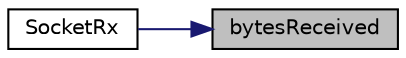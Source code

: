 digraph "bytesReceived"
{
 // LATEX_PDF_SIZE
  edge [fontname="Helvetica",fontsize="10",labelfontname="Helvetica",labelfontsize="10"];
  node [fontname="Helvetica",fontsize="10",shape=record];
  rankdir="RL";
  Node1 [label="bytesReceived",height=0.2,width=0.4,color="black", fillcolor="grey75", style="filled", fontcolor="black",tooltip=" "];
  Node1 -> Node2 [dir="back",color="midnightblue",fontsize="10",style="solid",fontname="Helvetica"];
  Node2 [label="SocketRx",height=0.2,width=0.4,color="black", fillcolor="white", style="filled",URL="$wifi-spatial-reuse_8cc.html#ae3e39427b6faf694ec46c16debe10286",tooltip=" "];
}

